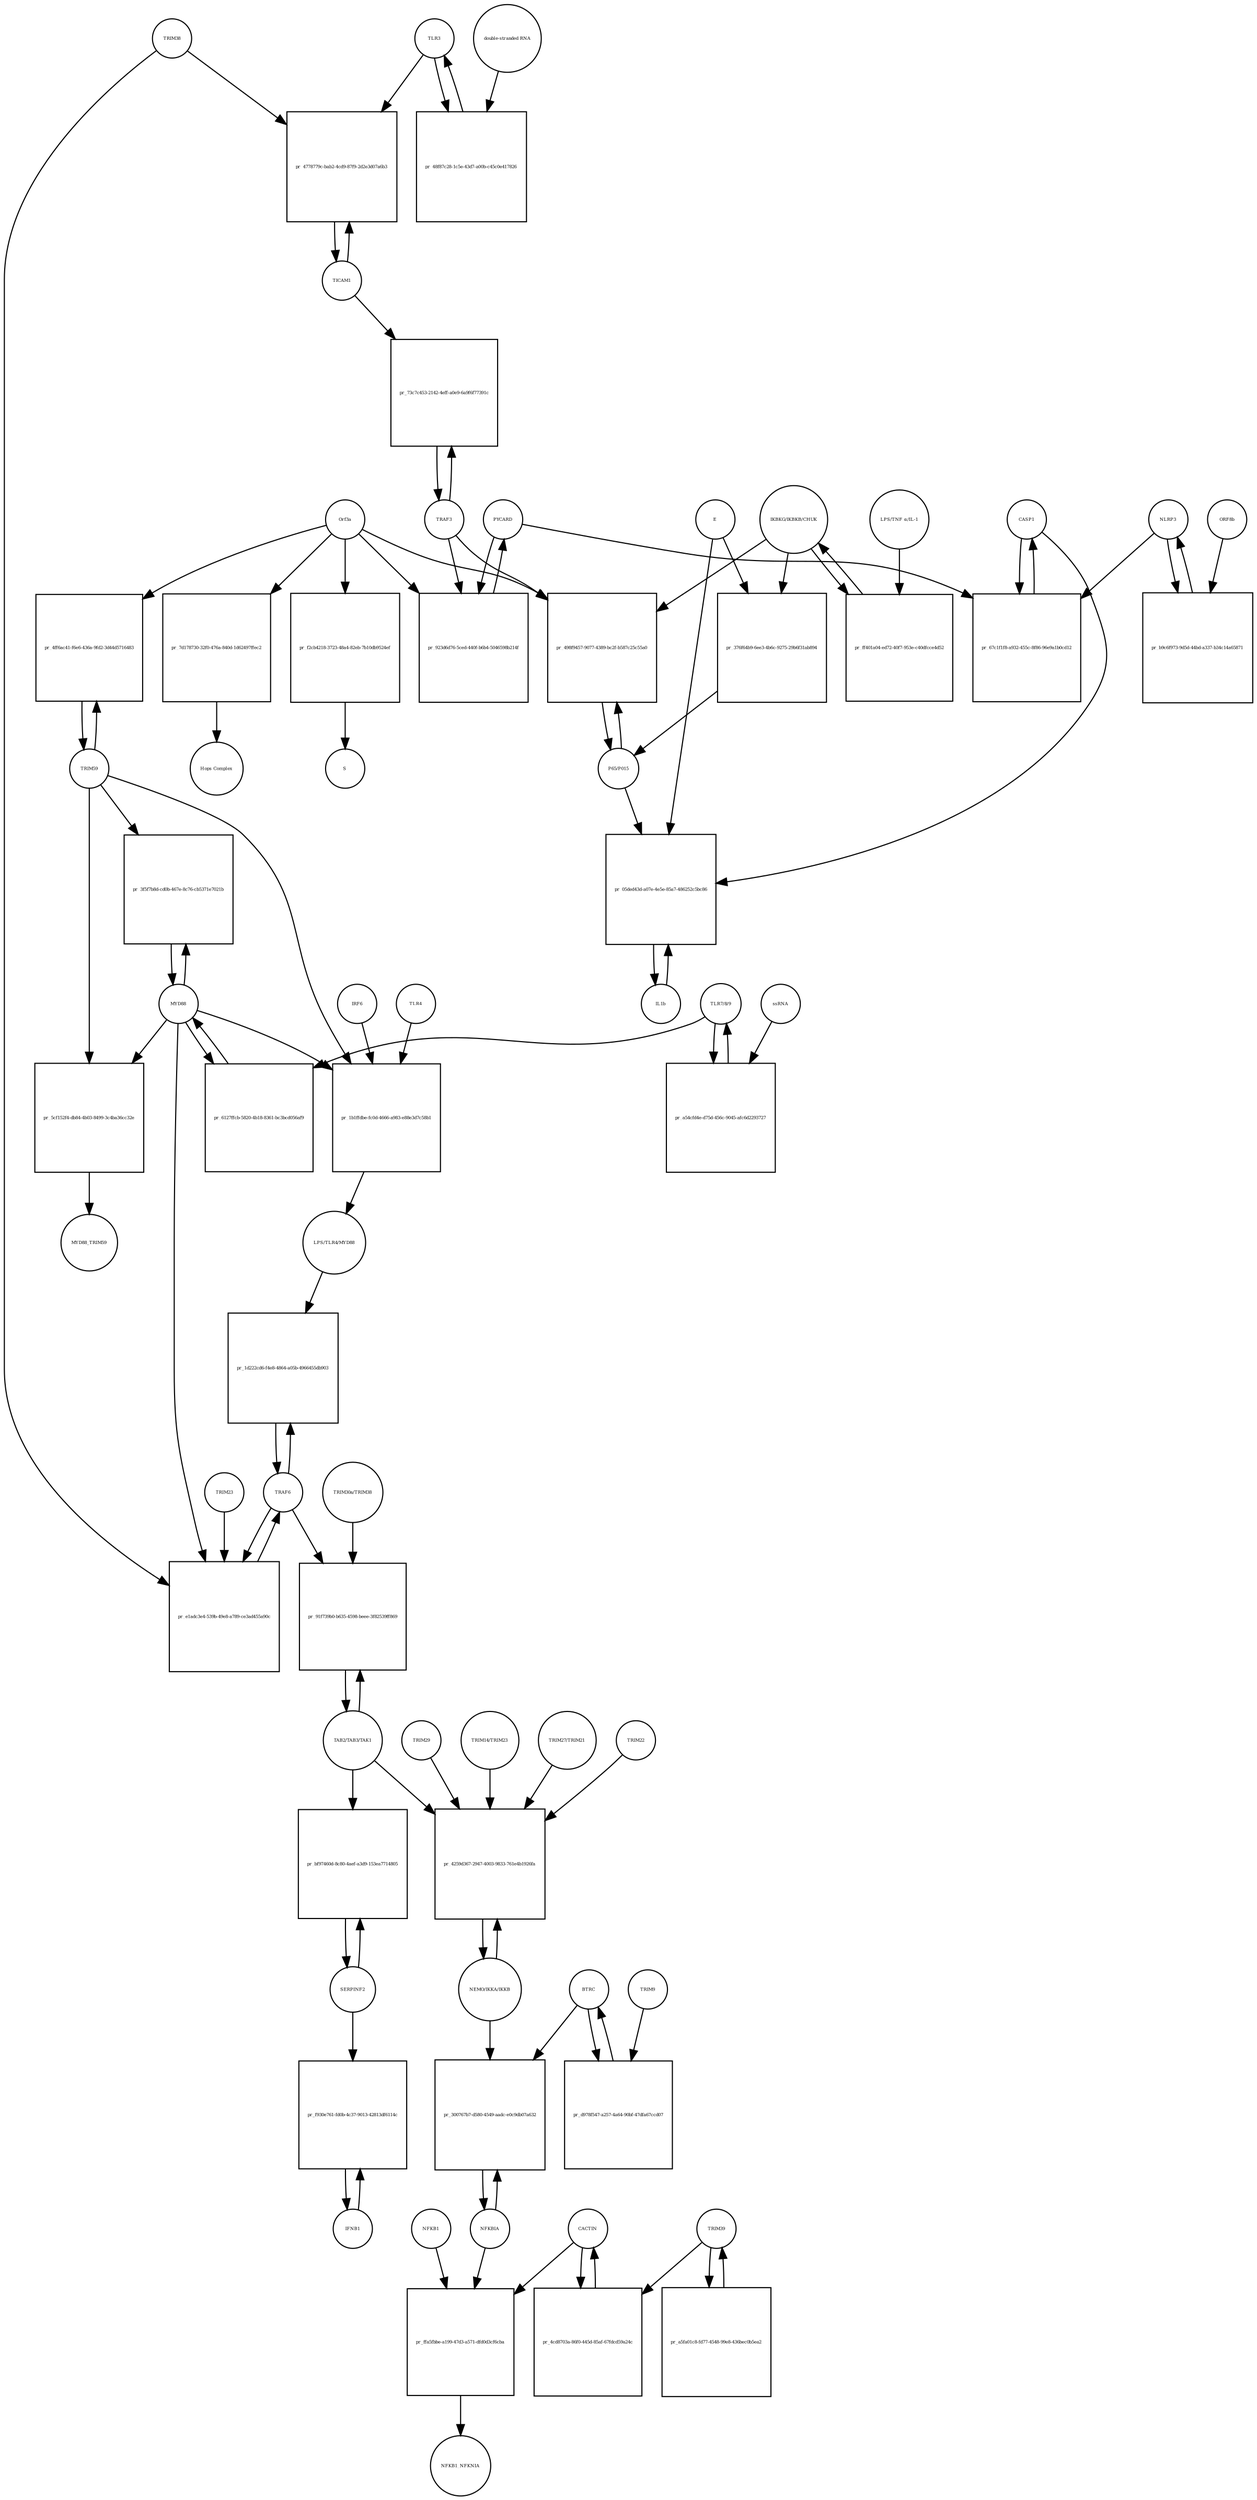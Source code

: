 strict digraph  {
CASP1 [annotation=urn_miriam_hgnc_1499, bipartite=0, cls=macromolecule, fontsize=4, label=CASP1, shape=circle];
"pr_67c1f1f8-a932-455c-8f86-96e9a1b0cd12" [annotation="", bipartite=1, cls=process, fontsize=4, label="pr_67c1f1f8-a932-455c-8f86-96e9a1b0cd12", shape=square];
PYCARD [annotation="", bipartite=0, cls="macromolecule multimer", fontsize=4, label=PYCARD, shape=circle];
NLRP3 [annotation="", bipartite=0, cls="macromolecule multimer", fontsize=4, label=NLRP3, shape=circle];
TRAF6 [annotation=urn_miriam_hgnc_12036, bipartite=0, cls=macromolecule, fontsize=4, label=TRAF6, shape=circle];
"pr_1d222cd6-f4e8-4864-a05b-4966455db903" [annotation="", bipartite=1, cls=process, fontsize=4, label="pr_1d222cd6-f4e8-4864-a05b-4966455db903", shape=square];
"LPS/TLR4/MYD88" [annotation="urn_miriam_hgnc_6121|urn_miriam_hgnc_11850|urn_miriam_hgnc_7562", bipartite=0, cls=complex, fontsize=4, label="LPS/TLR4/MYD88", shape=circle];
NFKBIA [annotation=urn_miriam_hgnc_7797, bipartite=0, cls=macromolecule, fontsize=4, label=NFKBIA, shape=circle];
"pr_300767b7-d580-4549-aadc-e0c9db07a632" [annotation="", bipartite=1, cls=process, fontsize=4, label="pr_300767b7-d580-4549-aadc-e0c9db07a632", shape=square];
BTRC [annotation=urn_miriam_hgnc_1144, bipartite=0, cls=macromolecule, fontsize=4, label=BTRC, shape=circle];
"NEMO/IKKA/IKKB" [annotation="urn_miriam_hgnc_5961|urn_miriam_hgnc_5960|urn_miriam_hgnc_1974", bipartite=0, cls=complex, fontsize=4, label="NEMO/IKKA/IKKB", shape=circle];
IL1b [annotation=urn_miriam_hgnc_5992, bipartite=0, cls=macromolecule, fontsize=4, label=IL1b, shape=circle];
"pr_05ded43d-a07e-4e5e-85a7-486252c5bc86" [annotation="", bipartite=1, cls=process, fontsize=4, label="pr_05ded43d-a07e-4e5e-85a7-486252c5bc86", shape=square];
E [annotation=urn_miriam_ncbiprotein_1796318600, bipartite=0, cls=macromolecule, fontsize=4, label=E, shape=circle];
"P65/P015" [annotation="urn_miriam_hgnc_9955|urn_miriam_hgnc_7794", bipartite=0, cls=complex, fontsize=4, label="P65/P015", shape=circle];
IFNB1 [annotation=urn_miriam_hgnc_5434, bipartite=0, cls=macromolecule, fontsize=4, label=IFNB1, shape=circle];
"pr_f930e761-fd0b-4c37-9013-42813df6114c" [annotation="", bipartite=1, cls=process, fontsize=4, label="pr_f930e761-fd0b-4c37-9013-42813df6114c", shape=square];
SERPINF2 [annotation=urn_miriam_hgnc_9075, bipartite=0, cls=macromolecule, fontsize=4, label=SERPINF2, shape=circle];
TLR3 [annotation=urn_miriam_hgnc_11849, bipartite=0, cls=macromolecule, fontsize=4, label=TLR3, shape=circle];
"pr_48f87c28-1c5e-43d7-a00b-c45c0e417826" [annotation="", bipartite=1, cls=process, fontsize=4, label="pr_48f87c28-1c5e-43d7-a00b-c45c0e417826", shape=square];
"double-stranded RNA" [annotation="", bipartite=0, cls="nucleic acid feature", fontsize=4, label="double-stranded RNA", shape=circle];
TICAM1 [annotation=urn_miriam_hgnc_18348, bipartite=0, cls=macromolecule, fontsize=4, label=TICAM1, shape=circle];
"pr_4778779c-bab2-4cd9-87f9-2d2e3d07a6b3" [annotation="", bipartite=1, cls=process, fontsize=4, label="pr_4778779c-bab2-4cd9-87f9-2d2e3d07a6b3", shape=square];
TRIM38 [annotation=urn_miriam_hgnc_10059, bipartite=0, cls=macromolecule, fontsize=4, label=TRIM38, shape=circle];
TRIM59 [annotation="urn_miriam_pubmed_22588174|urn_miriam_hgnc_30834", bipartite=0, cls=macromolecule, fontsize=4, label=TRIM59, shape=circle];
"pr_4ff6ac41-f6e6-436a-9fd2-3d44d5716483" [annotation="", bipartite=1, cls=process, fontsize=4, label="pr_4ff6ac41-f6e6-436a-9fd2-3d44d5716483", shape=square];
Orf3a [annotation=urn_miriam_uniprot_P0DTC3, bipartite=0, cls=macromolecule, fontsize=4, label=Orf3a, shape=circle];
"TLR7/8/9" [annotation="urn_miriam_hgnc_15633|urn_miriam_hgnc_15632|urn_miriam_hgnc_15631", bipartite=0, cls=complex, fontsize=4, label="TLR7/8/9", shape=circle];
"pr_a54cfd4e-d75d-456c-9045-afc6d2293727" [annotation="", bipartite=1, cls=process, fontsize=4, label="pr_a54cfd4e-d75d-456c-9045-afc6d2293727", shape=square];
ssRNA [annotation="", bipartite=0, cls="nucleic acid feature", fontsize=4, label=ssRNA, shape=circle];
MYD88 [annotation=urn_miriam_hgnc_7562, bipartite=0, cls=macromolecule, fontsize=4, label=MYD88, shape=circle];
"pr_6127ffcb-5820-4b18-8361-bc3bcd056af9" [annotation="", bipartite=1, cls=process, fontsize=4, label="pr_6127ffcb-5820-4b18-8361-bc3bcd056af9", shape=square];
"pr_e1adc3e4-539b-49e8-a789-ce3ad455a90c" [annotation="", bipartite=1, cls=process, fontsize=4, label="pr_e1adc3e4-539b-49e8-a789-ce3ad455a90c", shape=square];
TRIM23 [annotation=urn_miriam_hgnc_660, bipartite=0, cls=macromolecule, fontsize=4, label=TRIM23, shape=circle];
"TAB2/TAB3/TAK1" [annotation="urn_miriam_hgnc_17075|urn_miriam_hgnc_30681|urn_miriam_hgnc_6859", bipartite=0, cls=complex, fontsize=4, label="TAB2/TAB3/TAK1", shape=circle];
"pr_91f739b0-b635-4598-beee-3f82539ff869" [annotation="", bipartite=1, cls=process, fontsize=4, label="pr_91f739b0-b635-4598-beee-3f82539ff869", shape=square];
"TRIM30a/TRIM38" [annotation="urn_miriam_hgnc_10059|urn_miriam_uniprot_P15533", bipartite=0, cls=complex, fontsize=4, label="TRIM30a/TRIM38", shape=circle];
"pr_4259d367-2947-4003-9833-761e4b1926fa" [annotation="", bipartite=1, cls=process, fontsize=4, label="pr_4259d367-2947-4003-9833-761e4b1926fa", shape=square];
TRIM22 [annotation=urn_miriam_hgnc_16379, bipartite=0, cls=macromolecule, fontsize=4, label=TRIM22, shape=circle];
TRIM29 [annotation=urn_miriam_hgnc_17274, bipartite=0, cls=macromolecule, fontsize=4, label=TRIM29, shape=circle];
"TRIM14/TRIM23" [annotation="urn_miriam_hgnc_16283|urn_miriam_hgnc_660", bipartite=0, cls=complex, fontsize=4, label="TRIM14/TRIM23", shape=circle];
"TRIM27/TRIM21" [annotation="urn_miriam_hgnc_9975|urn_miriam_hgnc_11312", bipartite=0, cls=complex, fontsize=4, label="TRIM27/TRIM21", shape=circle];
"pr_bf97460d-8c80-4aef-a3d9-153ea7714805" [annotation="", bipartite=1, cls=process, fontsize=4, label="pr_bf97460d-8c80-4aef-a3d9-153ea7714805", shape=square];
TRAF3 [annotation=urn_miriam_hgnc_12033, bipartite=0, cls=macromolecule, fontsize=4, label=TRAF3, shape=circle];
"pr_73c7c453-2142-4eff-a0e9-6a9f6f77391c" [annotation="", bipartite=1, cls=process, fontsize=4, label="pr_73c7c453-2142-4eff-a0e9-6a9f6f77391c", shape=square];
NFKB1 [annotation=urn_miriam_hgnc_7794, bipartite=0, cls=macromolecule, fontsize=4, label=NFKB1, shape=circle];
"pr_ffa5fbbe-a199-47d3-a571-dfd0d3cf6cba" [annotation="", bipartite=1, cls=process, fontsize=4, label="pr_ffa5fbbe-a199-47d3-a571-dfd0d3cf6cba", shape=square];
NFKB1_NFKNIA [annotation="", bipartite=0, cls=complex, fontsize=4, label=NFKB1_NFKNIA, shape=circle];
CACTIN [annotation=urn_miriam_hgnc_29938, bipartite=0, cls=macromolecule, fontsize=4, label=CACTIN, shape=circle];
"IKBKG/IKBKB/CHUK" [annotation="urn_miriam_hgnc_5961|urn_miriam_hgnc_5960|urn_miriam_hgnc_1974", bipartite=0, cls=complex, fontsize=4, label="IKBKG/IKBKB/CHUK", shape=circle];
"pr_ff401a04-ed72-40f7-953e-c40dfcce4d52" [annotation="", bipartite=1, cls=process, fontsize=4, label="pr_ff401a04-ed72-40f7-953e-c40dfcce4d52", shape=square];
"LPS/TNF α/IL-1" [annotation="urn_miriam_hgnc_6121|urn_miriam_hgnc_11916|urn_miriam_hgnc_5991", bipartite=0, cls=complex, fontsize=4, label="LPS/TNF α/IL-1", shape=circle];
"pr_f2cb4218-3723-48a4-82eb-7b10db9524ef" [annotation="", bipartite=1, cls=process, fontsize=4, label="pr_f2cb4218-3723-48a4-82eb-7b10db9524ef", shape=square];
S [annotation=urn_miriam_uniprot_P0DTC2, bipartite=0, cls=macromolecule, fontsize=4, label=S, shape=circle];
"pr_498f9457-9077-4389-bc2f-b587c25c55a0" [annotation="", bipartite=1, cls=process, fontsize=4, label="pr_498f9457-9077-4389-bc2f-b587c25c55a0", shape=square];
"pr_923d6d76-5ced-440f-b6b4-5046598b214f" [annotation="", bipartite=1, cls=process, fontsize=4, label="pr_923d6d76-5ced-440f-b6b4-5046598b214f", shape=square];
"pr_b9c6f973-9d5d-44bd-a337-b34c14a65871" [annotation="", bipartite=1, cls=process, fontsize=4, label="pr_b9c6f973-9d5d-44bd-a337-b34c14a65871", shape=square];
ORF8b [annotation=urn_miriam_ncbiprotein_BCD58760, bipartite=0, cls=macromolecule, fontsize=4, label=ORF8b, shape=circle];
"pr_d978f547-a257-4a64-90bf-47dfa67ccd07" [annotation="", bipartite=1, cls=process, fontsize=4, label="pr_d978f547-a257-4a64-90bf-47dfa67ccd07", shape=square];
TRIM9 [annotation=urn_miriam_hgnc_16288, bipartite=0, cls=macromolecule, fontsize=4, label=TRIM9, shape=circle];
"pr_376f64b9-6ee3-4b6c-9275-29b6f31ab894" [annotation="", bipartite=1, cls=process, fontsize=4, label="pr_376f64b9-6ee3-4b6c-9275-29b6f31ab894", shape=square];
"pr_4cd8703a-86f0-445d-85af-67fdcd59a24c" [annotation="", bipartite=1, cls=process, fontsize=4, label="pr_4cd8703a-86f0-445d-85af-67fdcd59a24c", shape=square];
TRIM39 [annotation=urn_miriam_hgnc_10065, bipartite=0, cls=macromolecule, fontsize=4, label=TRIM39, shape=circle];
"pr_a5fa01c8-fd77-4548-99e8-436bec0b5ea2" [annotation="", bipartite=1, cls=process, fontsize=4, label="pr_a5fa01c8-fd77-4548-99e8-436bec0b5ea2", shape=square];
"pr_7d178730-32f0-476a-840d-1d62497ffec2" [annotation="", bipartite=1, cls=process, fontsize=4, label="pr_7d178730-32f0-476a-840d-1d62497ffec2", shape=square];
"Hops Complex" [annotation="urn_miriam_uniprot_J9TC74|urn_miriam_hgnc_14583|urn_miriam_hgnc_20593|urn_miriam_hgnc_24048|urn_miriam_hgnc_5013|urn_miriam_hgnc_20266", bipartite=0, cls=complex, fontsize=4, label="Hops Complex", shape=circle];
TLR4 [annotation="", bipartite=0, cls=macromolecule, fontsize=4, label=TLR4, shape=circle];
"pr_1b1ffdbe-fc0d-4666-a983-e88e3d7c58b1" [annotation="", bipartite=1, cls=process, fontsize=4, label="pr_1b1ffdbe-fc0d-4666-a983-e88e3d7c58b1", shape=square];
IRF6 [annotation="", bipartite=0, cls=macromolecule, fontsize=4, label=IRF6, shape=circle];
"pr_3f5f7b8d-cd0b-467e-8c76-cb5371e7021b" [annotation="", bipartite=1, cls=process, fontsize=4, label="pr_3f5f7b8d-cd0b-467e-8c76-cb5371e7021b", shape=square];
"pr_5cf152f4-db84-4b03-8499-3c4ba36cc32e" [annotation="", bipartite=1, cls=process, fontsize=4, label="pr_5cf152f4-db84-4b03-8499-3c4ba36cc32e", shape=square];
MYD88_TRIM59 [annotation="", bipartite=0, cls=complex, fontsize=4, label=MYD88_TRIM59, shape=circle];
CASP1 -> "pr_67c1f1f8-a932-455c-8f86-96e9a1b0cd12"  [annotation="", interaction_type=consumption];
CASP1 -> "pr_05ded43d-a07e-4e5e-85a7-486252c5bc86"  [annotation=urn_miriam_pubmed_31034780, interaction_type=catalysis];
"pr_67c1f1f8-a932-455c-8f86-96e9a1b0cd12" -> CASP1  [annotation="", interaction_type=production];
PYCARD -> "pr_67c1f1f8-a932-455c-8f86-96e9a1b0cd12"  [annotation="", interaction_type=consumption];
PYCARD -> "pr_923d6d76-5ced-440f-b6b4-5046598b214f"  [annotation="", interaction_type=consumption];
NLRP3 -> "pr_67c1f1f8-a932-455c-8f86-96e9a1b0cd12"  [annotation="", interaction_type=consumption];
NLRP3 -> "pr_b9c6f973-9d5d-44bd-a337-b34c14a65871"  [annotation="", interaction_type=consumption];
TRAF6 -> "pr_1d222cd6-f4e8-4864-a05b-4966455db903"  [annotation="", interaction_type=consumption];
TRAF6 -> "pr_e1adc3e4-539b-49e8-a789-ce3ad455a90c"  [annotation="", interaction_type=consumption];
TRAF6 -> "pr_91f739b0-b635-4598-beee-3f82539ff869"  [annotation="urn_miriam_pubmed_23758787|urn_miriam_pubmed_25172371|urn_miriam_pubmed_18345001", interaction_type="necessary stimulation"];
"pr_1d222cd6-f4e8-4864-a05b-4966455db903" -> TRAF6  [annotation="", interaction_type=production];
"LPS/TLR4/MYD88" -> "pr_1d222cd6-f4e8-4864-a05b-4966455db903"  [annotation=urn_miriam_pubmed_23758787, interaction_type=catalysis];
NFKBIA -> "pr_300767b7-d580-4549-aadc-e0c9db07a632"  [annotation="", interaction_type=consumption];
NFKBIA -> "pr_ffa5fbbe-a199-47d3-a571-dfd0d3cf6cba"  [annotation="", interaction_type=consumption];
"pr_300767b7-d580-4549-aadc-e0c9db07a632" -> NFKBIA  [annotation="", interaction_type=production];
BTRC -> "pr_300767b7-d580-4549-aadc-e0c9db07a632"  [annotation=urn_miriam_pubmed_21135871, interaction_type=catalysis];
BTRC -> "pr_d978f547-a257-4a64-90bf-47dfa67ccd07"  [annotation="", interaction_type=consumption];
"NEMO/IKKA/IKKB" -> "pr_300767b7-d580-4549-aadc-e0c9db07a632"  [annotation=urn_miriam_pubmed_21135871, interaction_type=catalysis];
"NEMO/IKKA/IKKB" -> "pr_4259d367-2947-4003-9833-761e4b1926fa"  [annotation="", interaction_type=consumption];
IL1b -> "pr_05ded43d-a07e-4e5e-85a7-486252c5bc86"  [annotation="", interaction_type=consumption];
"pr_05ded43d-a07e-4e5e-85a7-486252c5bc86" -> IL1b  [annotation="", interaction_type=production];
E -> "pr_05ded43d-a07e-4e5e-85a7-486252c5bc86"  [annotation=urn_miriam_pubmed_31034780, interaction_type=catalysis];
E -> "pr_376f64b9-6ee3-4b6c-9275-29b6f31ab894"  [annotation="urn_miriam_pubmed_32172672|urn_miriam_taxonomy_2697049", interaction_type="necessary stimulation"];
"P65/P015" -> "pr_05ded43d-a07e-4e5e-85a7-486252c5bc86"  [annotation=urn_miriam_pubmed_31034780, interaction_type=stimulation];
"P65/P015" -> "pr_498f9457-9077-4389-bc2f-b587c25c55a0"  [annotation="", interaction_type=consumption];
IFNB1 -> "pr_f930e761-fd0b-4c37-9013-42813df6114c"  [annotation="", interaction_type=consumption];
"pr_f930e761-fd0b-4c37-9013-42813df6114c" -> IFNB1  [annotation="", interaction_type=production];
SERPINF2 -> "pr_f930e761-fd0b-4c37-9013-42813df6114c"  [annotation=urn_miriam_pubmed_17706453, interaction_type=stimulation];
SERPINF2 -> "pr_bf97460d-8c80-4aef-a3d9-153ea7714805"  [annotation="", interaction_type=consumption];
TLR3 -> "pr_48f87c28-1c5e-43d7-a00b-c45c0e417826"  [annotation="", interaction_type=consumption];
TLR3 -> "pr_4778779c-bab2-4cd9-87f9-2d2e3d07a6b3"  [annotation="urn_miriam_pubmed_23758787|urn_miriam_pubmed_22539786", interaction_type="necessary stimulation"];
"pr_48f87c28-1c5e-43d7-a00b-c45c0e417826" -> TLR3  [annotation="", interaction_type=production];
"double-stranded RNA" -> "pr_48f87c28-1c5e-43d7-a00b-c45c0e417826"  [annotation=urn_miriam_pubmed_23758787, interaction_type="necessary stimulation"];
TICAM1 -> "pr_4778779c-bab2-4cd9-87f9-2d2e3d07a6b3"  [annotation="", interaction_type=consumption];
TICAM1 -> "pr_73c7c453-2142-4eff-a0e9-6a9f6f77391c"  [annotation=urn_miriam_pubmed_28829373, interaction_type="necessary stimulation"];
"pr_4778779c-bab2-4cd9-87f9-2d2e3d07a6b3" -> TICAM1  [annotation="", interaction_type=production];
TRIM38 -> "pr_4778779c-bab2-4cd9-87f9-2d2e3d07a6b3"  [annotation="urn_miriam_pubmed_23758787|urn_miriam_pubmed_22539786", interaction_type=inhibition];
TRIM38 -> "pr_e1adc3e4-539b-49e8-a789-ce3ad455a90c"  [annotation="urn_miriam_pubmed_15361868|urn_miriam_pubmed_22539786|urn_miriam_pubmed_20724660", interaction_type=inhibition];
TRIM59 -> "pr_4ff6ac41-f6e6-436a-9fd2-3d44d5716483"  [annotation="", interaction_type=consumption];
TRIM59 -> "pr_1b1ffdbe-fc0d-4666-a983-e88e3d7c58b1"  [annotation="", interaction_type=inhibition];
TRIM59 -> "pr_3f5f7b8d-cd0b-467e-8c76-cb5371e7021b"  [annotation="", interaction_type=inhibition];
TRIM59 -> "pr_5cf152f4-db84-4b03-8499-3c4ba36cc32e"  [annotation="", interaction_type=consumption];
"pr_4ff6ac41-f6e6-436a-9fd2-3d44d5716483" -> TRIM59  [annotation="", interaction_type=production];
Orf3a -> "pr_4ff6ac41-f6e6-436a-9fd2-3d44d5716483"  [annotation=urn_miriam_pubmed_28829373, interaction_type="necessary stimulation"];
Orf3a -> "pr_f2cb4218-3723-48a4-82eb-7b10db9524ef"  [annotation=urn_miriam_pubmed_32172672, interaction_type="necessary stimulation"];
Orf3a -> "pr_498f9457-9077-4389-bc2f-b587c25c55a0"  [annotation="urn_miriam_pubmed_31034780|urn_miriam_pubmed_32172672", interaction_type="necessary stimulation"];
Orf3a -> "pr_923d6d76-5ced-440f-b6b4-5046598b214f"  [annotation=urn_miriam_pubmed_32172672, interaction_type="necessary stimulation"];
Orf3a -> "pr_7d178730-32f0-476a-840d-1d62497ffec2"  [annotation="urn_miriam_pubmed_15316659|urn_miriam_pubmed_17715238|urn_miriam_pubmed_25375324|urn_miriam_pubmed_19590927", interaction_type="necessary stimulation"];
"TLR7/8/9" -> "pr_a54cfd4e-d75d-456c-9045-afc6d2293727"  [annotation="", interaction_type=consumption];
"TLR7/8/9" -> "pr_6127ffcb-5820-4b18-8361-bc3bcd056af9"  [annotation=urn_miriam_pubmed_15361868, interaction_type="necessary stimulation"];
"pr_a54cfd4e-d75d-456c-9045-afc6d2293727" -> "TLR7/8/9"  [annotation="", interaction_type=production];
ssRNA -> "pr_a54cfd4e-d75d-456c-9045-afc6d2293727"  [annotation=urn_miriam_pubmed_21782231, interaction_type="necessary stimulation"];
MYD88 -> "pr_6127ffcb-5820-4b18-8361-bc3bcd056af9"  [annotation="", interaction_type=consumption];
MYD88 -> "pr_e1adc3e4-539b-49e8-a789-ce3ad455a90c"  [annotation="urn_miriam_pubmed_15361868|urn_miriam_pubmed_22539786|urn_miriam_pubmed_20724660", interaction_type="necessary stimulation"];
MYD88 -> "pr_1b1ffdbe-fc0d-4666-a983-e88e3d7c58b1"  [annotation="", interaction_type=consumption];
MYD88 -> "pr_3f5f7b8d-cd0b-467e-8c76-cb5371e7021b"  [annotation="", interaction_type=consumption];
MYD88 -> "pr_5cf152f4-db84-4b03-8499-3c4ba36cc32e"  [annotation="", interaction_type=consumption];
"pr_6127ffcb-5820-4b18-8361-bc3bcd056af9" -> MYD88  [annotation="", interaction_type=production];
"pr_e1adc3e4-539b-49e8-a789-ce3ad455a90c" -> TRAF6  [annotation="", interaction_type=production];
TRIM23 -> "pr_e1adc3e4-539b-49e8-a789-ce3ad455a90c"  [annotation="urn_miriam_pubmed_15361868|urn_miriam_pubmed_22539786|urn_miriam_pubmed_20724660", interaction_type="necessary stimulation"];
"TAB2/TAB3/TAK1" -> "pr_91f739b0-b635-4598-beee-3f82539ff869"  [annotation="", interaction_type=consumption];
"TAB2/TAB3/TAK1" -> "pr_4259d367-2947-4003-9833-761e4b1926fa"  [annotation="urn_miriam_pubmed_23758787|urn_miriam_pubmed_23408607|urn_miriam_pubmed_26358190|urn_miriam_pubmed_27695001|urn_miriam_pubmed_24379373|urn_miriam_pubmed_20724660", interaction_type="necessary stimulation"];
"TAB2/TAB3/TAK1" -> "pr_bf97460d-8c80-4aef-a3d9-153ea7714805"  [annotation=urn_miriam_pubmed_17706453, interaction_type="necessary stimulation"];
"pr_91f739b0-b635-4598-beee-3f82539ff869" -> "TAB2/TAB3/TAK1"  [annotation="", interaction_type=production];
"TRIM30a/TRIM38" -> "pr_91f739b0-b635-4598-beee-3f82539ff869"  [annotation="urn_miriam_pubmed_23758787|urn_miriam_pubmed_25172371|urn_miriam_pubmed_18345001", interaction_type=inhibition];
"pr_4259d367-2947-4003-9833-761e4b1926fa" -> "NEMO/IKKA/IKKB"  [annotation="", interaction_type=production];
TRIM22 -> "pr_4259d367-2947-4003-9833-761e4b1926fa"  [annotation="urn_miriam_pubmed_23758787|urn_miriam_pubmed_23408607|urn_miriam_pubmed_26358190|urn_miriam_pubmed_27695001|urn_miriam_pubmed_24379373|urn_miriam_pubmed_20724660", interaction_type=inhibition];
TRIM29 -> "pr_4259d367-2947-4003-9833-761e4b1926fa"  [annotation="urn_miriam_pubmed_23758787|urn_miriam_pubmed_23408607|urn_miriam_pubmed_26358190|urn_miriam_pubmed_27695001|urn_miriam_pubmed_24379373|urn_miriam_pubmed_20724660", interaction_type=inhibition];
"TRIM14/TRIM23" -> "pr_4259d367-2947-4003-9833-761e4b1926fa"  [annotation="urn_miriam_pubmed_23758787|urn_miriam_pubmed_23408607|urn_miriam_pubmed_26358190|urn_miriam_pubmed_27695001|urn_miriam_pubmed_24379373|urn_miriam_pubmed_20724660", interaction_type="necessary stimulation"];
"TRIM27/TRIM21" -> "pr_4259d367-2947-4003-9833-761e4b1926fa"  [annotation="urn_miriam_pubmed_23758787|urn_miriam_pubmed_23408607|urn_miriam_pubmed_26358190|urn_miriam_pubmed_27695001|urn_miriam_pubmed_24379373|urn_miriam_pubmed_20724660", interaction_type=inhibition];
"pr_bf97460d-8c80-4aef-a3d9-153ea7714805" -> SERPINF2  [annotation="", interaction_type=production];
TRAF3 -> "pr_73c7c453-2142-4eff-a0e9-6a9f6f77391c"  [annotation="", interaction_type=consumption];
TRAF3 -> "pr_498f9457-9077-4389-bc2f-b587c25c55a0"  [annotation="urn_miriam_pubmed_31034780|urn_miriam_pubmed_32172672", interaction_type=catalysis];
TRAF3 -> "pr_923d6d76-5ced-440f-b6b4-5046598b214f"  [annotation=urn_miriam_pubmed_32172672, interaction_type=catalysis];
"pr_73c7c453-2142-4eff-a0e9-6a9f6f77391c" -> TRAF3  [annotation="", interaction_type=production];
NFKB1 -> "pr_ffa5fbbe-a199-47d3-a571-dfd0d3cf6cba"  [annotation="", interaction_type=consumption];
"pr_ffa5fbbe-a199-47d3-a571-dfd0d3cf6cba" -> NFKB1_NFKNIA  [annotation="", interaction_type=production];
CACTIN -> "pr_ffa5fbbe-a199-47d3-a571-dfd0d3cf6cba"  [annotation=urn_miriam_pubmed_26999213, interaction_type=inhibition];
CACTIN -> "pr_4cd8703a-86f0-445d-85af-67fdcd59a24c"  [annotation="", interaction_type=consumption];
"IKBKG/IKBKB/CHUK" -> "pr_ff401a04-ed72-40f7-953e-c40dfcce4d52"  [annotation="", interaction_type=consumption];
"IKBKG/IKBKB/CHUK" -> "pr_498f9457-9077-4389-bc2f-b587c25c55a0"  [annotation="urn_miriam_pubmed_31034780|urn_miriam_pubmed_32172672", interaction_type=catalysis];
"IKBKG/IKBKB/CHUK" -> "pr_376f64b9-6ee3-4b6c-9275-29b6f31ab894"  [annotation="", interaction_type=consumption];
"pr_ff401a04-ed72-40f7-953e-c40dfcce4d52" -> "IKBKG/IKBKB/CHUK"  [annotation="", interaction_type=production];
"LPS/TNF α/IL-1" -> "pr_ff401a04-ed72-40f7-953e-c40dfcce4d52"  [annotation="urn_miriam_pubmed_32172672|urn_miriam_taxonomy_2697049", interaction_type=catalysis];
"pr_f2cb4218-3723-48a4-82eb-7b10db9524ef" -> S  [annotation="", interaction_type=production];
"pr_498f9457-9077-4389-bc2f-b587c25c55a0" -> "P65/P015"  [annotation="", interaction_type=production];
"pr_923d6d76-5ced-440f-b6b4-5046598b214f" -> PYCARD  [annotation="", interaction_type=production];
"pr_b9c6f973-9d5d-44bd-a337-b34c14a65871" -> NLRP3  [annotation="", interaction_type=production];
ORF8b -> "pr_b9c6f973-9d5d-44bd-a337-b34c14a65871"  [annotation=urn_miriam_pubmed_32172672, interaction_type="necessary stimulation"];
"pr_d978f547-a257-4a64-90bf-47dfa67ccd07" -> BTRC  [annotation="", interaction_type=production];
TRIM9 -> "pr_d978f547-a257-4a64-90bf-47dfa67ccd07"  [annotation=urn_miriam_pubmed_21135871, interaction_type=inhibition];
"pr_376f64b9-6ee3-4b6c-9275-29b6f31ab894" -> "P65/P015"  [annotation="", interaction_type=production];
"pr_4cd8703a-86f0-445d-85af-67fdcd59a24c" -> CACTIN  [annotation="", interaction_type=production];
TRIM39 -> "pr_4cd8703a-86f0-445d-85af-67fdcd59a24c"  [annotation=urn_miriam_pubmed_26999213, interaction_type="necessary stimulation"];
TRIM39 -> "pr_a5fa01c8-fd77-4548-99e8-436bec0b5ea2"  [annotation="", interaction_type=consumption];
"pr_a5fa01c8-fd77-4548-99e8-436bec0b5ea2" -> TRIM39  [annotation="", interaction_type=production];
"pr_7d178730-32f0-476a-840d-1d62497ffec2" -> "Hops Complex"  [annotation="", interaction_type=production];
TLR4 -> "pr_1b1ffdbe-fc0d-4666-a983-e88e3d7c58b1"  [annotation="", interaction_type=consumption];
"pr_1b1ffdbe-fc0d-4666-a983-e88e3d7c58b1" -> "LPS/TLR4/MYD88"  [annotation="", interaction_type=production];
IRF6 -> "pr_1b1ffdbe-fc0d-4666-a983-e88e3d7c58b1"  [annotation="", interaction_type=consumption];
"pr_3f5f7b8d-cd0b-467e-8c76-cb5371e7021b" -> MYD88  [annotation="", interaction_type=production];
"pr_5cf152f4-db84-4b03-8499-3c4ba36cc32e" -> MYD88_TRIM59  [annotation="", interaction_type=production];
}
